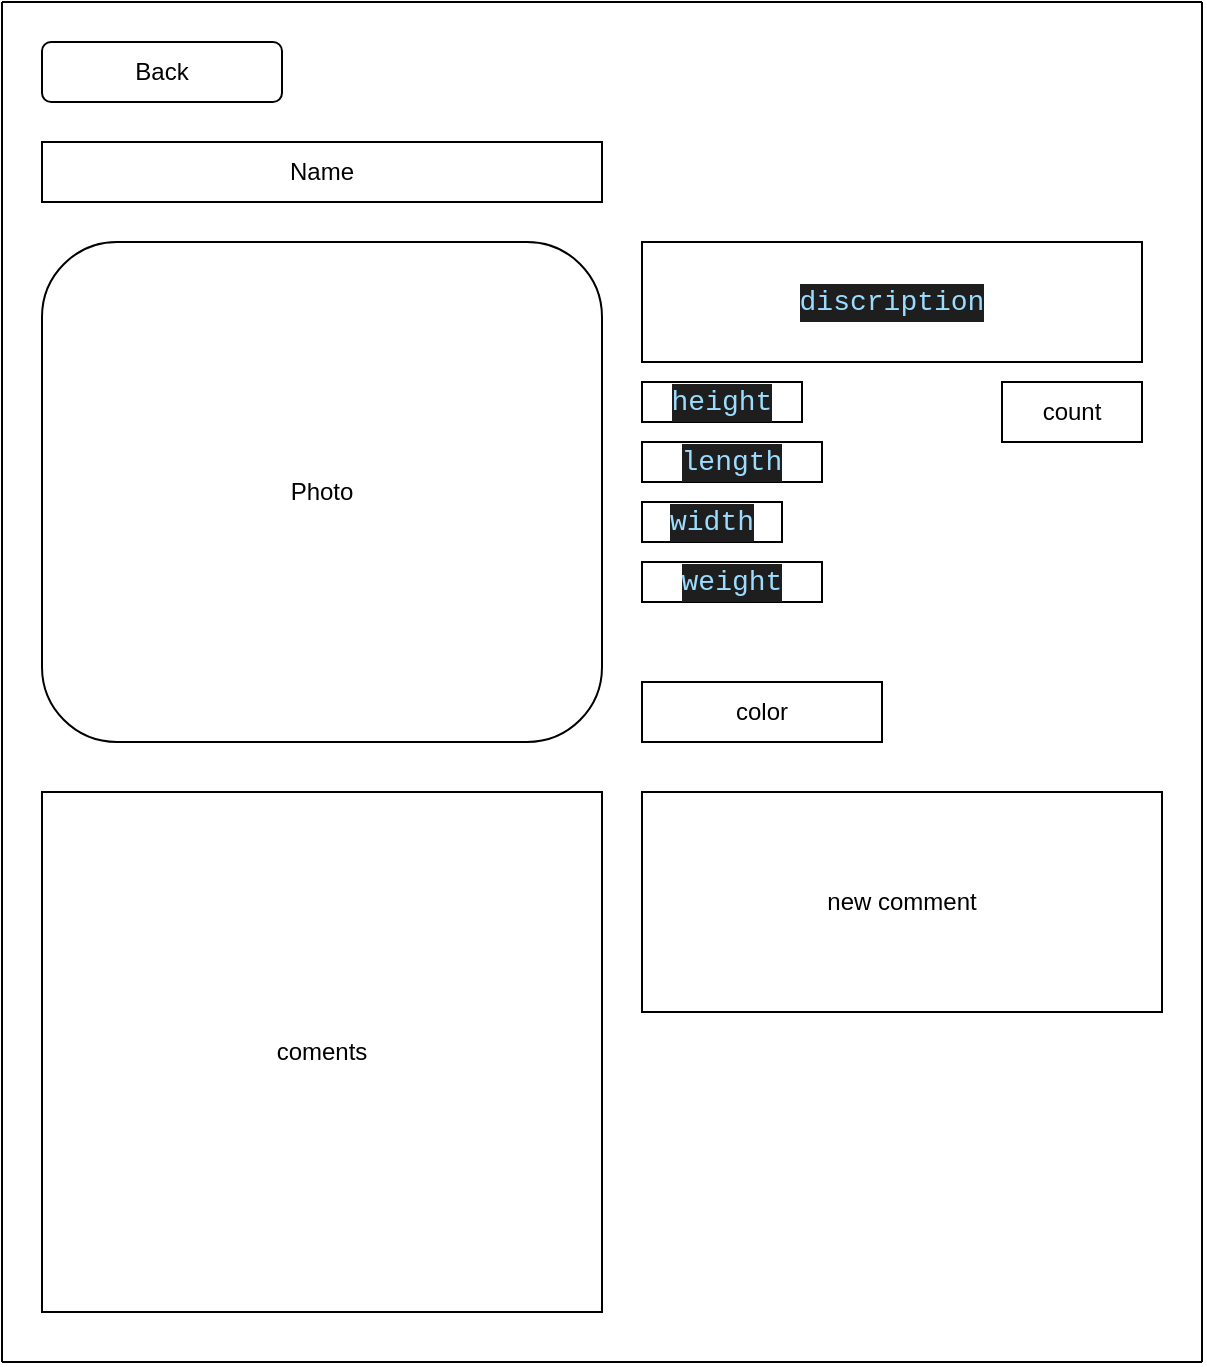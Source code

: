 <mxfile>
    <diagram id="sxj6T6oipT7x00zVFi4F" name="Page-1">
        <mxGraphModel dx="677" dy="462" grid="1" gridSize="10" guides="1" tooltips="1" connect="1" arrows="1" fold="1" page="1" pageScale="1" pageWidth="80000" pageHeight="80000" math="0" shadow="0">
            <root>
                <mxCell id="0"/>
                <mxCell id="1" parent="0"/>
                <mxCell id="3" value="Back" style="rounded=1;whiteSpace=wrap;html=1;" parent="1" vertex="1">
                    <mxGeometry x="280" y="120" width="120" height="30" as="geometry"/>
                </mxCell>
                <mxCell id="4" value="Photo" style="rounded=1;whiteSpace=wrap;html=1;" parent="1" vertex="1">
                    <mxGeometry x="280" y="220" width="280" height="250" as="geometry"/>
                </mxCell>
                <mxCell id="5" value="" style="endArrow=none;html=1;" parent="1" edge="1">
                    <mxGeometry width="50" height="50" relative="1" as="geometry">
                        <mxPoint x="260" y="100" as="sourcePoint"/>
                        <mxPoint x="860" y="100" as="targetPoint"/>
                    </mxGeometry>
                </mxCell>
                <mxCell id="6" value="" style="endArrow=none;html=1;" parent="1" edge="1">
                    <mxGeometry width="50" height="50" relative="1" as="geometry">
                        <mxPoint x="260" y="100" as="sourcePoint"/>
                        <mxPoint x="260" y="780" as="targetPoint"/>
                    </mxGeometry>
                </mxCell>
                <mxCell id="7" value="" style="endArrow=none;html=1;" parent="1" edge="1">
                    <mxGeometry width="50" height="50" relative="1" as="geometry">
                        <mxPoint x="860" y="780" as="sourcePoint"/>
                        <mxPoint x="860" y="100" as="targetPoint"/>
                    </mxGeometry>
                </mxCell>
                <mxCell id="8" value="" style="endArrow=none;html=1;" parent="1" edge="1">
                    <mxGeometry width="50" height="50" relative="1" as="geometry">
                        <mxPoint x="260" y="780" as="sourcePoint"/>
                        <mxPoint x="860" y="780" as="targetPoint"/>
                    </mxGeometry>
                </mxCell>
                <mxCell id="9" value="Name" style="rounded=0;whiteSpace=wrap;html=1;" parent="1" vertex="1">
                    <mxGeometry x="280" y="170" width="280" height="30" as="geometry"/>
                </mxCell>
                <mxCell id="10" value="color" style="rounded=0;whiteSpace=wrap;html=1;" parent="1" vertex="1">
                    <mxGeometry x="580" y="440" width="120" height="30" as="geometry"/>
                </mxCell>
                <mxCell id="11" value="coments" style="rounded=0;whiteSpace=wrap;html=1;" parent="1" vertex="1">
                    <mxGeometry x="280" y="495" width="280" height="260" as="geometry"/>
                </mxCell>
                <mxCell id="12" value="new comment" style="rounded=0;whiteSpace=wrap;html=1;" parent="1" vertex="1">
                    <mxGeometry x="580" y="495" width="260" height="110" as="geometry"/>
                </mxCell>
                <mxCell id="13" value="count" style="rounded=0;whiteSpace=wrap;html=1;" vertex="1" parent="1">
                    <mxGeometry x="760" y="290" width="70" height="30" as="geometry"/>
                </mxCell>
                <mxCell id="14" value="&lt;div style=&quot;color: rgb(212 , 212 , 212) ; background-color: rgb(30 , 30 , 30) ; font-family: &amp;#34;consolas&amp;#34; , &amp;#34;courier new&amp;#34; , monospace ; font-size: 14px ; line-height: 19px&quot;&gt;&lt;span style=&quot;color: #9cdcfe&quot;&gt;width&lt;/span&gt;&lt;/div&gt;" style="rounded=0;whiteSpace=wrap;html=1;" vertex="1" parent="1">
                    <mxGeometry x="580" y="350" width="70" height="20" as="geometry"/>
                </mxCell>
                <mxCell id="15" value="&lt;div style=&quot;color: rgb(212 , 212 , 212) ; background-color: rgb(30 , 30 , 30) ; font-family: &amp;#34;consolas&amp;#34; , &amp;#34;courier new&amp;#34; , monospace ; font-size: 14px ; line-height: 19px&quot;&gt;&lt;span style=&quot;color: #9cdcfe&quot;&gt;height&lt;/span&gt;&lt;/div&gt;" style="rounded=0;whiteSpace=wrap;html=1;" vertex="1" parent="1">
                    <mxGeometry x="580" y="290" width="80" height="20" as="geometry"/>
                </mxCell>
                <mxCell id="16" value="&lt;div style=&quot;color: rgb(212 , 212 , 212) ; background-color: rgb(30 , 30 , 30) ; font-family: &amp;#34;consolas&amp;#34; , &amp;#34;courier new&amp;#34; , monospace ; font-size: 14px ; line-height: 19px&quot;&gt;&lt;span style=&quot;color: #9cdcfe&quot;&gt;length&lt;/span&gt;&lt;/div&gt;" style="rounded=0;whiteSpace=wrap;html=1;" vertex="1" parent="1">
                    <mxGeometry x="580" y="320" width="90" height="20" as="geometry"/>
                </mxCell>
                <mxCell id="17" value="&lt;div style=&quot;color: rgb(212 , 212 , 212) ; background-color: rgb(30 , 30 , 30) ; font-family: &amp;#34;consolas&amp;#34; , &amp;#34;courier new&amp;#34; , monospace ; font-size: 14px ; line-height: 19px&quot;&gt;&lt;span style=&quot;color: #9cdcfe&quot;&gt;weight&lt;/span&gt;&lt;/div&gt;" style="rounded=0;whiteSpace=wrap;html=1;" vertex="1" parent="1">
                    <mxGeometry x="580" y="380" width="90" height="20" as="geometry"/>
                </mxCell>
                <mxCell id="18" value="&lt;div style=&quot;color: rgb(212 , 212 , 212) ; background-color: rgb(30 , 30 , 30) ; font-family: &amp;#34;consolas&amp;#34; , &amp;#34;courier new&amp;#34; , monospace ; font-size: 14px ; line-height: 19px&quot;&gt;&lt;span style=&quot;color: #9cdcfe&quot;&gt;discription&lt;/span&gt;&lt;/div&gt;" style="rounded=0;whiteSpace=wrap;html=1;" vertex="1" parent="1">
                    <mxGeometry x="580" y="220" width="250" height="60" as="geometry"/>
                </mxCell>
            </root>
        </mxGraphModel>
    </diagram>
</mxfile>